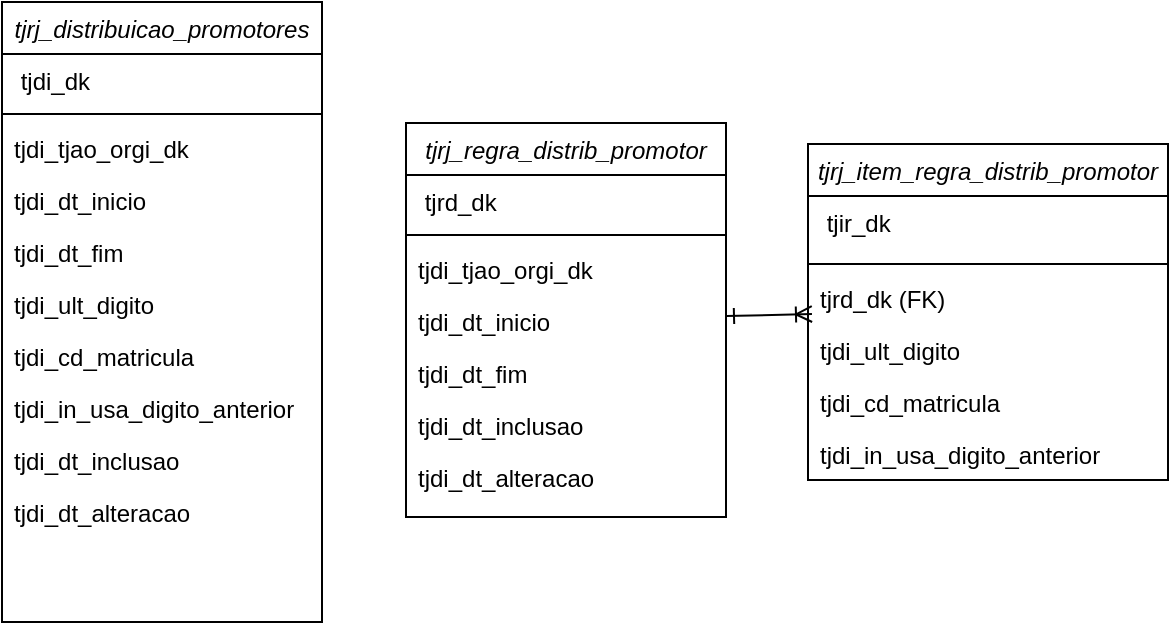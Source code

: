 <mxfile version="13.8.5" type="github">
  <diagram id="C5RBs43oDa-KdzZeNtuy" name="Page-1">
    <mxGraphModel dx="902" dy="440" grid="0" gridSize="10" guides="1" tooltips="1" connect="1" arrows="1" fold="1" page="1" pageScale="1" pageWidth="827" pageHeight="1169" math="0" shadow="0">
      <root>
        <mxCell id="WIyWlLk6GJQsqaUBKTNV-0" />
        <mxCell id="WIyWlLk6GJQsqaUBKTNV-1" parent="WIyWlLk6GJQsqaUBKTNV-0" />
        <mxCell id="zkfFHV4jXpPFQw0GAbJ--0" value="tjrj_distribuicao_promotores" style="swimlane;fontStyle=2;align=center;verticalAlign=top;childLayout=stackLayout;horizontal=1;startSize=26;horizontalStack=0;resizeParent=1;resizeLast=0;collapsible=1;marginBottom=0;rounded=0;shadow=0;strokeWidth=1;" parent="WIyWlLk6GJQsqaUBKTNV-1" vertex="1">
          <mxGeometry x="220" y="60" width="160" height="310" as="geometry">
            <mxRectangle x="230" y="140" width="160" height="26" as="alternateBounds" />
          </mxGeometry>
        </mxCell>
        <mxCell id="zkfFHV4jXpPFQw0GAbJ--1" value=" tjdi_dk&#xa;" style="text;align=left;verticalAlign=top;spacingLeft=4;spacingRight=4;overflow=hidden;rotatable=0;points=[[0,0.5],[1,0.5]];portConstraint=eastwest;" parent="zkfFHV4jXpPFQw0GAbJ--0" vertex="1">
          <mxGeometry y="26" width="160" height="26" as="geometry" />
        </mxCell>
        <mxCell id="zkfFHV4jXpPFQw0GAbJ--4" value="" style="line;html=1;strokeWidth=1;align=left;verticalAlign=middle;spacingTop=-1;spacingLeft=3;spacingRight=3;rotatable=0;labelPosition=right;points=[];portConstraint=eastwest;" parent="zkfFHV4jXpPFQw0GAbJ--0" vertex="1">
          <mxGeometry y="52" width="160" height="8" as="geometry" />
        </mxCell>
        <mxCell id="zkfFHV4jXpPFQw0GAbJ--2" value="tjdi_tjao_orgi_dk" style="text;align=left;verticalAlign=top;spacingLeft=4;spacingRight=4;overflow=hidden;rotatable=0;points=[[0,0.5],[1,0.5]];portConstraint=eastwest;rounded=0;shadow=0;html=0;" parent="zkfFHV4jXpPFQw0GAbJ--0" vertex="1">
          <mxGeometry y="60" width="160" height="26" as="geometry" />
        </mxCell>
        <mxCell id="zkfFHV4jXpPFQw0GAbJ--3" value="tjdi_dt_inicio" style="text;align=left;verticalAlign=top;spacingLeft=4;spacingRight=4;overflow=hidden;rotatable=0;points=[[0,0.5],[1,0.5]];portConstraint=eastwest;rounded=0;shadow=0;html=0;" parent="zkfFHV4jXpPFQw0GAbJ--0" vertex="1">
          <mxGeometry y="86" width="160" height="26" as="geometry" />
        </mxCell>
        <mxCell id="TgLkTQHJIx5ZAYy0a4b1-3" value="tjdi_dt_fim" style="text;align=left;verticalAlign=top;spacingLeft=4;spacingRight=4;overflow=hidden;rotatable=0;points=[[0,0.5],[1,0.5]];portConstraint=eastwest;rounded=0;shadow=0;html=0;" vertex="1" parent="zkfFHV4jXpPFQw0GAbJ--0">
          <mxGeometry y="112" width="160" height="26" as="geometry" />
        </mxCell>
        <mxCell id="TgLkTQHJIx5ZAYy0a4b1-4" value="tjdi_ult_digito" style="text;align=left;verticalAlign=top;spacingLeft=4;spacingRight=4;overflow=hidden;rotatable=0;points=[[0,0.5],[1,0.5]];portConstraint=eastwest;rounded=0;shadow=0;html=0;" vertex="1" parent="zkfFHV4jXpPFQw0GAbJ--0">
          <mxGeometry y="138" width="160" height="26" as="geometry" />
        </mxCell>
        <mxCell id="TgLkTQHJIx5ZAYy0a4b1-5" value="tjdi_cd_matricula" style="text;align=left;verticalAlign=top;spacingLeft=4;spacingRight=4;overflow=hidden;rotatable=0;points=[[0,0.5],[1,0.5]];portConstraint=eastwest;rounded=0;shadow=0;html=0;" vertex="1" parent="zkfFHV4jXpPFQw0GAbJ--0">
          <mxGeometry y="164" width="160" height="26" as="geometry" />
        </mxCell>
        <mxCell id="TgLkTQHJIx5ZAYy0a4b1-6" value="tjdi_in_usa_digito_anterior" style="text;align=left;verticalAlign=top;spacingLeft=4;spacingRight=4;overflow=hidden;rotatable=0;points=[[0,0.5],[1,0.5]];portConstraint=eastwest;rounded=0;shadow=0;html=0;" vertex="1" parent="zkfFHV4jXpPFQw0GAbJ--0">
          <mxGeometry y="190" width="160" height="26" as="geometry" />
        </mxCell>
        <mxCell id="TgLkTQHJIx5ZAYy0a4b1-7" value="tjdi_dt_inclusao" style="text;align=left;verticalAlign=top;spacingLeft=4;spacingRight=4;overflow=hidden;rotatable=0;points=[[0,0.5],[1,0.5]];portConstraint=eastwest;rounded=0;shadow=0;html=0;" vertex="1" parent="zkfFHV4jXpPFQw0GAbJ--0">
          <mxGeometry y="216" width="160" height="26" as="geometry" />
        </mxCell>
        <mxCell id="TgLkTQHJIx5ZAYy0a4b1-8" value="tjdi_dt_alteracao" style="text;align=left;verticalAlign=top;spacingLeft=4;spacingRight=4;overflow=hidden;rotatable=0;points=[[0,0.5],[1,0.5]];portConstraint=eastwest;rounded=0;shadow=0;html=0;" vertex="1" parent="zkfFHV4jXpPFQw0GAbJ--0">
          <mxGeometry y="242" width="160" height="26" as="geometry" />
        </mxCell>
        <mxCell id="TgLkTQHJIx5ZAYy0a4b1-34" style="rounded=0;orthogonalLoop=1;jettySize=auto;html=1;entryX=0.011;entryY=-0.192;entryDx=0;entryDy=0;startArrow=ERone;startFill=0;endArrow=ERoneToMany;endFill=0;entryPerimeter=0;" edge="1" parent="WIyWlLk6GJQsqaUBKTNV-1" source="TgLkTQHJIx5ZAYy0a4b1-9" target="TgLkTQHJIx5ZAYy0a4b1-26">
          <mxGeometry relative="1" as="geometry">
            <mxPoint x="630" y="141" as="targetPoint" />
          </mxGeometry>
        </mxCell>
        <mxCell id="TgLkTQHJIx5ZAYy0a4b1-9" value="tjrj_regra_distrib_promotor" style="swimlane;fontStyle=2;align=center;verticalAlign=top;childLayout=stackLayout;horizontal=1;startSize=26;horizontalStack=0;resizeParent=1;resizeLast=0;collapsible=1;marginBottom=0;rounded=0;shadow=0;strokeWidth=1;" vertex="1" parent="WIyWlLk6GJQsqaUBKTNV-1">
          <mxGeometry x="422" y="120.5" width="160" height="197" as="geometry">
            <mxRectangle x="230" y="140" width="160" height="26" as="alternateBounds" />
          </mxGeometry>
        </mxCell>
        <mxCell id="TgLkTQHJIx5ZAYy0a4b1-10" value=" tjrd_dk&#xa;" style="text;align=left;verticalAlign=top;spacingLeft=4;spacingRight=4;overflow=hidden;rotatable=0;points=[[0,0.5],[1,0.5]];portConstraint=eastwest;" vertex="1" parent="TgLkTQHJIx5ZAYy0a4b1-9">
          <mxGeometry y="26" width="160" height="26" as="geometry" />
        </mxCell>
        <mxCell id="TgLkTQHJIx5ZAYy0a4b1-11" value="" style="line;html=1;strokeWidth=1;align=left;verticalAlign=middle;spacingTop=-1;spacingLeft=3;spacingRight=3;rotatable=0;labelPosition=right;points=[];portConstraint=eastwest;" vertex="1" parent="TgLkTQHJIx5ZAYy0a4b1-9">
          <mxGeometry y="52" width="160" height="8" as="geometry" />
        </mxCell>
        <mxCell id="TgLkTQHJIx5ZAYy0a4b1-12" value="tjdi_tjao_orgi_dk" style="text;align=left;verticalAlign=top;spacingLeft=4;spacingRight=4;overflow=hidden;rotatable=0;points=[[0,0.5],[1,0.5]];portConstraint=eastwest;rounded=0;shadow=0;html=0;" vertex="1" parent="TgLkTQHJIx5ZAYy0a4b1-9">
          <mxGeometry y="60" width="160" height="26" as="geometry" />
        </mxCell>
        <mxCell id="TgLkTQHJIx5ZAYy0a4b1-13" value="tjdi_dt_inicio" style="text;align=left;verticalAlign=top;spacingLeft=4;spacingRight=4;overflow=hidden;rotatable=0;points=[[0,0.5],[1,0.5]];portConstraint=eastwest;rounded=0;shadow=0;html=0;" vertex="1" parent="TgLkTQHJIx5ZAYy0a4b1-9">
          <mxGeometry y="86" width="160" height="26" as="geometry" />
        </mxCell>
        <mxCell id="TgLkTQHJIx5ZAYy0a4b1-14" value="tjdi_dt_fim" style="text;align=left;verticalAlign=top;spacingLeft=4;spacingRight=4;overflow=hidden;rotatable=0;points=[[0,0.5],[1,0.5]];portConstraint=eastwest;rounded=0;shadow=0;html=0;" vertex="1" parent="TgLkTQHJIx5ZAYy0a4b1-9">
          <mxGeometry y="112" width="160" height="26" as="geometry" />
        </mxCell>
        <mxCell id="TgLkTQHJIx5ZAYy0a4b1-18" value="tjdi_dt_inclusao" style="text;align=left;verticalAlign=top;spacingLeft=4;spacingRight=4;overflow=hidden;rotatable=0;points=[[0,0.5],[1,0.5]];portConstraint=eastwest;rounded=0;shadow=0;html=0;" vertex="1" parent="TgLkTQHJIx5ZAYy0a4b1-9">
          <mxGeometry y="138" width="160" height="26" as="geometry" />
        </mxCell>
        <mxCell id="TgLkTQHJIx5ZAYy0a4b1-19" value="tjdi_dt_alteracao" style="text;align=left;verticalAlign=top;spacingLeft=4;spacingRight=4;overflow=hidden;rotatable=0;points=[[0,0.5],[1,0.5]];portConstraint=eastwest;rounded=0;shadow=0;html=0;" vertex="1" parent="TgLkTQHJIx5ZAYy0a4b1-9">
          <mxGeometry y="164" width="160" height="26" as="geometry" />
        </mxCell>
        <mxCell id="TgLkTQHJIx5ZAYy0a4b1-20" value="tjrj_item_regra_distrib_promotor" style="swimlane;fontStyle=2;align=center;verticalAlign=top;childLayout=stackLayout;horizontal=1;startSize=26;horizontalStack=0;resizeParent=1;resizeLast=0;collapsible=1;marginBottom=0;rounded=0;shadow=0;strokeWidth=1;" vertex="1" parent="WIyWlLk6GJQsqaUBKTNV-1">
          <mxGeometry x="623" y="131" width="180" height="168" as="geometry">
            <mxRectangle x="230" y="140" width="160" height="26" as="alternateBounds" />
          </mxGeometry>
        </mxCell>
        <mxCell id="TgLkTQHJIx5ZAYy0a4b1-21" value=" tjir_dk&#xa;" style="text;align=left;verticalAlign=top;spacingLeft=4;spacingRight=4;overflow=hidden;rotatable=0;points=[[0,0.5],[1,0.5]];portConstraint=eastwest;" vertex="1" parent="TgLkTQHJIx5ZAYy0a4b1-20">
          <mxGeometry y="26" width="180" height="30" as="geometry" />
        </mxCell>
        <mxCell id="TgLkTQHJIx5ZAYy0a4b1-22" value="" style="line;html=1;strokeWidth=1;align=left;verticalAlign=middle;spacingTop=-1;spacingLeft=3;spacingRight=3;rotatable=0;labelPosition=right;points=[];portConstraint=eastwest;" vertex="1" parent="TgLkTQHJIx5ZAYy0a4b1-20">
          <mxGeometry y="56" width="180" height="8" as="geometry" />
        </mxCell>
        <mxCell id="TgLkTQHJIx5ZAYy0a4b1-35" value="tjrd_dk (FK)" style="text;align=left;verticalAlign=top;spacingLeft=4;spacingRight=4;overflow=hidden;rotatable=0;points=[[0,0.5],[1,0.5]];portConstraint=eastwest;rounded=0;shadow=0;html=0;" vertex="1" parent="TgLkTQHJIx5ZAYy0a4b1-20">
          <mxGeometry y="64" width="180" height="26" as="geometry" />
        </mxCell>
        <mxCell id="TgLkTQHJIx5ZAYy0a4b1-26" value="tjdi_ult_digito" style="text;align=left;verticalAlign=top;spacingLeft=4;spacingRight=4;overflow=hidden;rotatable=0;points=[[0,0.5],[1,0.5]];portConstraint=eastwest;rounded=0;shadow=0;html=0;" vertex="1" parent="TgLkTQHJIx5ZAYy0a4b1-20">
          <mxGeometry y="90" width="180" height="26" as="geometry" />
        </mxCell>
        <mxCell id="TgLkTQHJIx5ZAYy0a4b1-27" value="tjdi_cd_matricula" style="text;align=left;verticalAlign=top;spacingLeft=4;spacingRight=4;overflow=hidden;rotatable=0;points=[[0,0.5],[1,0.5]];portConstraint=eastwest;rounded=0;shadow=0;html=0;" vertex="1" parent="TgLkTQHJIx5ZAYy0a4b1-20">
          <mxGeometry y="116" width="180" height="26" as="geometry" />
        </mxCell>
        <mxCell id="TgLkTQHJIx5ZAYy0a4b1-28" value="tjdi_in_usa_digito_anterior" style="text;align=left;verticalAlign=top;spacingLeft=4;spacingRight=4;overflow=hidden;rotatable=0;points=[[0,0.5],[1,0.5]];portConstraint=eastwest;rounded=0;shadow=0;html=0;" vertex="1" parent="TgLkTQHJIx5ZAYy0a4b1-20">
          <mxGeometry y="142" width="180" height="26" as="geometry" />
        </mxCell>
      </root>
    </mxGraphModel>
  </diagram>
</mxfile>
